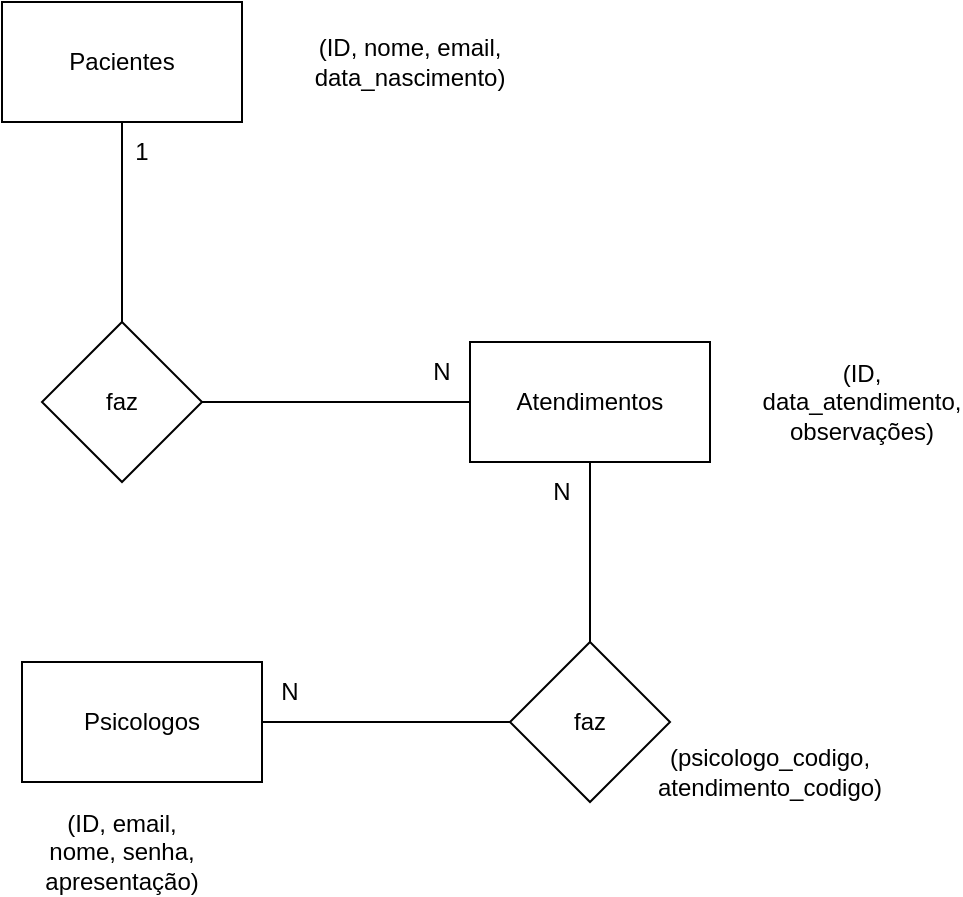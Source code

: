 <mxfile version="18.1.1" type="onedrive"><diagram id="ponJqhPWsaUS4UAYyPo2" name="Page-1"><mxGraphModel dx="672" dy="578" grid="1" gridSize="10" guides="1" tooltips="1" connect="1" arrows="1" fold="1" page="1" pageScale="1" pageWidth="827" pageHeight="1169" math="0" shadow="0"><root><mxCell id="0"/><mxCell id="1" parent="0"/><mxCell id="SoDc0-JH8DurPAFjCPSN-1" value="Pacientes" style="rounded=0;whiteSpace=wrap;html=1;" parent="1" vertex="1"><mxGeometry x="60" y="10" width="120" height="60" as="geometry"/></mxCell><mxCell id="SoDc0-JH8DurPAFjCPSN-2" value="Atendimentos" style="rounded=0;whiteSpace=wrap;html=1;" parent="1" vertex="1"><mxGeometry x="294" y="180" width="120" height="60" as="geometry"/></mxCell><mxCell id="SoDc0-JH8DurPAFjCPSN-3" value="Psicologos" style="rounded=0;whiteSpace=wrap;html=1;" parent="1" vertex="1"><mxGeometry x="70" y="340" width="120" height="60" as="geometry"/></mxCell><mxCell id="K-c4mZJTkrW4FIojZ0Cs-6" value="" style="endArrow=none;html=1;rounded=0;startArrow=none;entryX=1;entryY=0.5;entryDx=0;entryDy=0;" parent="1" source="K-c4mZJTkrW4FIojZ0Cs-7" target="SoDc0-JH8DurPAFjCPSN-3" edge="1"><mxGeometry width="50" height="50" relative="1" as="geometry"><mxPoint x="490" y="210" as="sourcePoint"/><mxPoint x="590" y="110" as="targetPoint"/></mxGeometry></mxCell><mxCell id="K-c4mZJTkrW4FIojZ0Cs-8" value="" style="endArrow=none;html=1;rounded=0;entryX=0.5;entryY=0;entryDx=0;entryDy=0;exitX=0.5;exitY=1;exitDx=0;exitDy=0;" parent="1" source="SoDc0-JH8DurPAFjCPSN-2" target="K-c4mZJTkrW4FIojZ0Cs-7" edge="1"><mxGeometry width="50" height="50" relative="1" as="geometry"><mxPoint x="420" y="210" as="sourcePoint"/><mxPoint x="470" y="220" as="targetPoint"/></mxGeometry></mxCell><mxCell id="K-c4mZJTkrW4FIojZ0Cs-9" value="faz" style="rhombus;whiteSpace=wrap;html=1;" parent="1" vertex="1"><mxGeometry x="80" y="170" width="80" height="80" as="geometry"/></mxCell><mxCell id="K-c4mZJTkrW4FIojZ0Cs-10" value="" style="endArrow=none;html=1;rounded=0;entryX=0.5;entryY=0;entryDx=0;entryDy=0;" parent="1" target="K-c4mZJTkrW4FIojZ0Cs-9" edge="1"><mxGeometry width="50" height="50" relative="1" as="geometry"><mxPoint x="120" y="70" as="sourcePoint"/><mxPoint x="210" y="130" as="targetPoint"/></mxGeometry></mxCell><mxCell id="K-c4mZJTkrW4FIojZ0Cs-12" value="" style="endArrow=none;html=1;rounded=0;entryX=1;entryY=0.5;entryDx=0;entryDy=0;exitX=0;exitY=0.5;exitDx=0;exitDy=0;" parent="1" source="SoDc0-JH8DurPAFjCPSN-2" target="K-c4mZJTkrW4FIojZ0Cs-9" edge="1"><mxGeometry width="50" height="50" relative="1" as="geometry"><mxPoint x="160" y="310" as="sourcePoint"/><mxPoint x="230" y="240" as="targetPoint"/></mxGeometry></mxCell><mxCell id="K-c4mZJTkrW4FIojZ0Cs-7" value="faz" style="rhombus;whiteSpace=wrap;html=1;" parent="1" vertex="1"><mxGeometry x="314" y="330" width="80" height="80" as="geometry"/></mxCell><mxCell id="K-c4mZJTkrW4FIojZ0Cs-14" value="(ID, nome, email, data_nascimento)" style="text;html=1;strokeColor=none;fillColor=none;align=center;verticalAlign=middle;whiteSpace=wrap;rounded=0;" parent="1" vertex="1"><mxGeometry x="234" y="25" width="60" height="30" as="geometry"/></mxCell><mxCell id="K-c4mZJTkrW4FIojZ0Cs-15" value="(ID, data_atendimento, observações)&lt;br&gt;" style="text;html=1;strokeColor=none;fillColor=none;align=center;verticalAlign=middle;whiteSpace=wrap;rounded=0;" parent="1" vertex="1"><mxGeometry x="460" y="195" width="60" height="30" as="geometry"/></mxCell><mxCell id="K-c4mZJTkrW4FIojZ0Cs-16" value="(ID, email, nome, senha, apresentação)&lt;br&gt;" style="text;html=1;strokeColor=none;fillColor=none;align=center;verticalAlign=middle;whiteSpace=wrap;rounded=0;" parent="1" vertex="1"><mxGeometry x="90" y="420" width="60" height="30" as="geometry"/></mxCell><mxCell id="K-c4mZJTkrW4FIojZ0Cs-17" value="N" style="text;html=1;strokeColor=none;fillColor=none;align=center;verticalAlign=middle;whiteSpace=wrap;rounded=0;" parent="1" vertex="1"><mxGeometry x="250" y="180" width="60" height="30" as="geometry"/></mxCell><mxCell id="K-c4mZJTkrW4FIojZ0Cs-18" value="N" style="text;html=1;strokeColor=none;fillColor=none;align=center;verticalAlign=middle;whiteSpace=wrap;rounded=0;" parent="1" vertex="1"><mxGeometry x="174" y="340" width="60" height="30" as="geometry"/></mxCell><mxCell id="K-c4mZJTkrW4FIojZ0Cs-19" value="N" style="text;html=1;strokeColor=none;fillColor=none;align=center;verticalAlign=middle;whiteSpace=wrap;rounded=0;" parent="1" vertex="1"><mxGeometry x="310" y="240" width="60" height="30" as="geometry"/></mxCell><mxCell id="K-c4mZJTkrW4FIojZ0Cs-21" value="1" style="text;html=1;strokeColor=none;fillColor=none;align=center;verticalAlign=middle;whiteSpace=wrap;rounded=0;" parent="1" vertex="1"><mxGeometry x="100" y="70" width="60" height="30" as="geometry"/></mxCell><mxCell id="K-c4mZJTkrW4FIojZ0Cs-23" value="(psicologo_codigo,&lt;br&gt;atendimento_codigo)" style="text;html=1;strokeColor=none;fillColor=none;align=center;verticalAlign=middle;whiteSpace=wrap;rounded=0;" parent="1" vertex="1"><mxGeometry x="414" y="380" width="60" height="30" as="geometry"/></mxCell></root></mxGraphModel></diagram></mxfile>